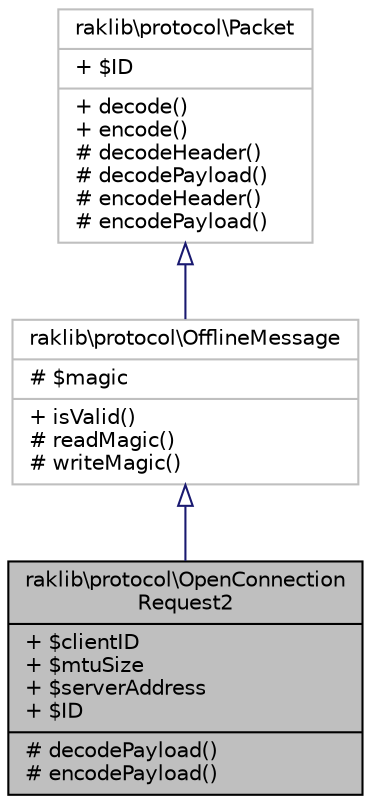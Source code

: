 digraph "raklib\protocol\OpenConnectionRequest2"
{
 // INTERACTIVE_SVG=YES
 // LATEX_PDF_SIZE
  edge [fontname="Helvetica",fontsize="10",labelfontname="Helvetica",labelfontsize="10"];
  node [fontname="Helvetica",fontsize="10",shape=record];
  Node1 [label="{raklib\\protocol\\OpenConnection\lRequest2\n|+ $clientID\l+ $mtuSize\l+ $serverAddress\l+ $ID\l|# decodePayload()\l# encodePayload()\l}",height=0.2,width=0.4,color="black", fillcolor="grey75", style="filled", fontcolor="black",tooltip=" "];
  Node2 -> Node1 [dir="back",color="midnightblue",fontsize="10",style="solid",arrowtail="onormal",fontname="Helvetica"];
  Node2 [label="{raklib\\protocol\\OfflineMessage\n|# $magic\l|+ isValid()\l# readMagic()\l# writeMagic()\l}",height=0.2,width=0.4,color="grey75", fillcolor="white", style="filled",URL="$dd/d14/classraklib_1_1protocol_1_1_offline_message.html",tooltip=" "];
  Node3 -> Node2 [dir="back",color="midnightblue",fontsize="10",style="solid",arrowtail="onormal",fontname="Helvetica"];
  Node3 [label="{raklib\\protocol\\Packet\n|+ $ID\l|+ decode()\l+ encode()\l# decodeHeader()\l# decodePayload()\l# encodeHeader()\l# encodePayload()\l}",height=0.2,width=0.4,color="grey75", fillcolor="white", style="filled",URL="$d6/d53/classraklib_1_1protocol_1_1_packet.html",tooltip=" "];
}
